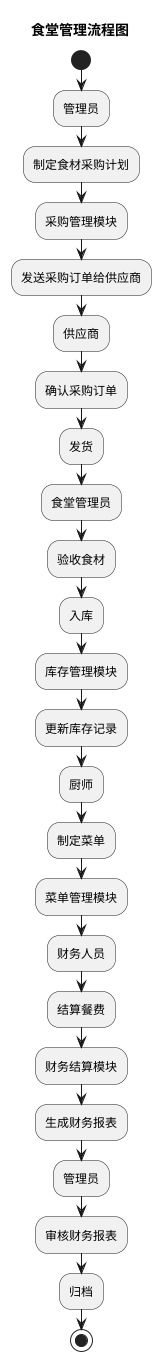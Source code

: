 @startuml 食堂管理流程图
title 食堂管理流程图

start

:管理员;
:制定食材采购计划;
:采购管理模块;
:发送采购订单给供应商;
:供应商;
:确认采购订单;
:发货;
:食堂管理员;
:验收食材;
:入库;
:库存管理模块;
:更新库存记录;

:厨师;
:制定菜单;
:菜单管理模块;

:财务人员;
:结算餐费;
:财务结算模块;
:生成财务报表;
:管理员;
:审核财务报表;
:归档;

stop
@enduml